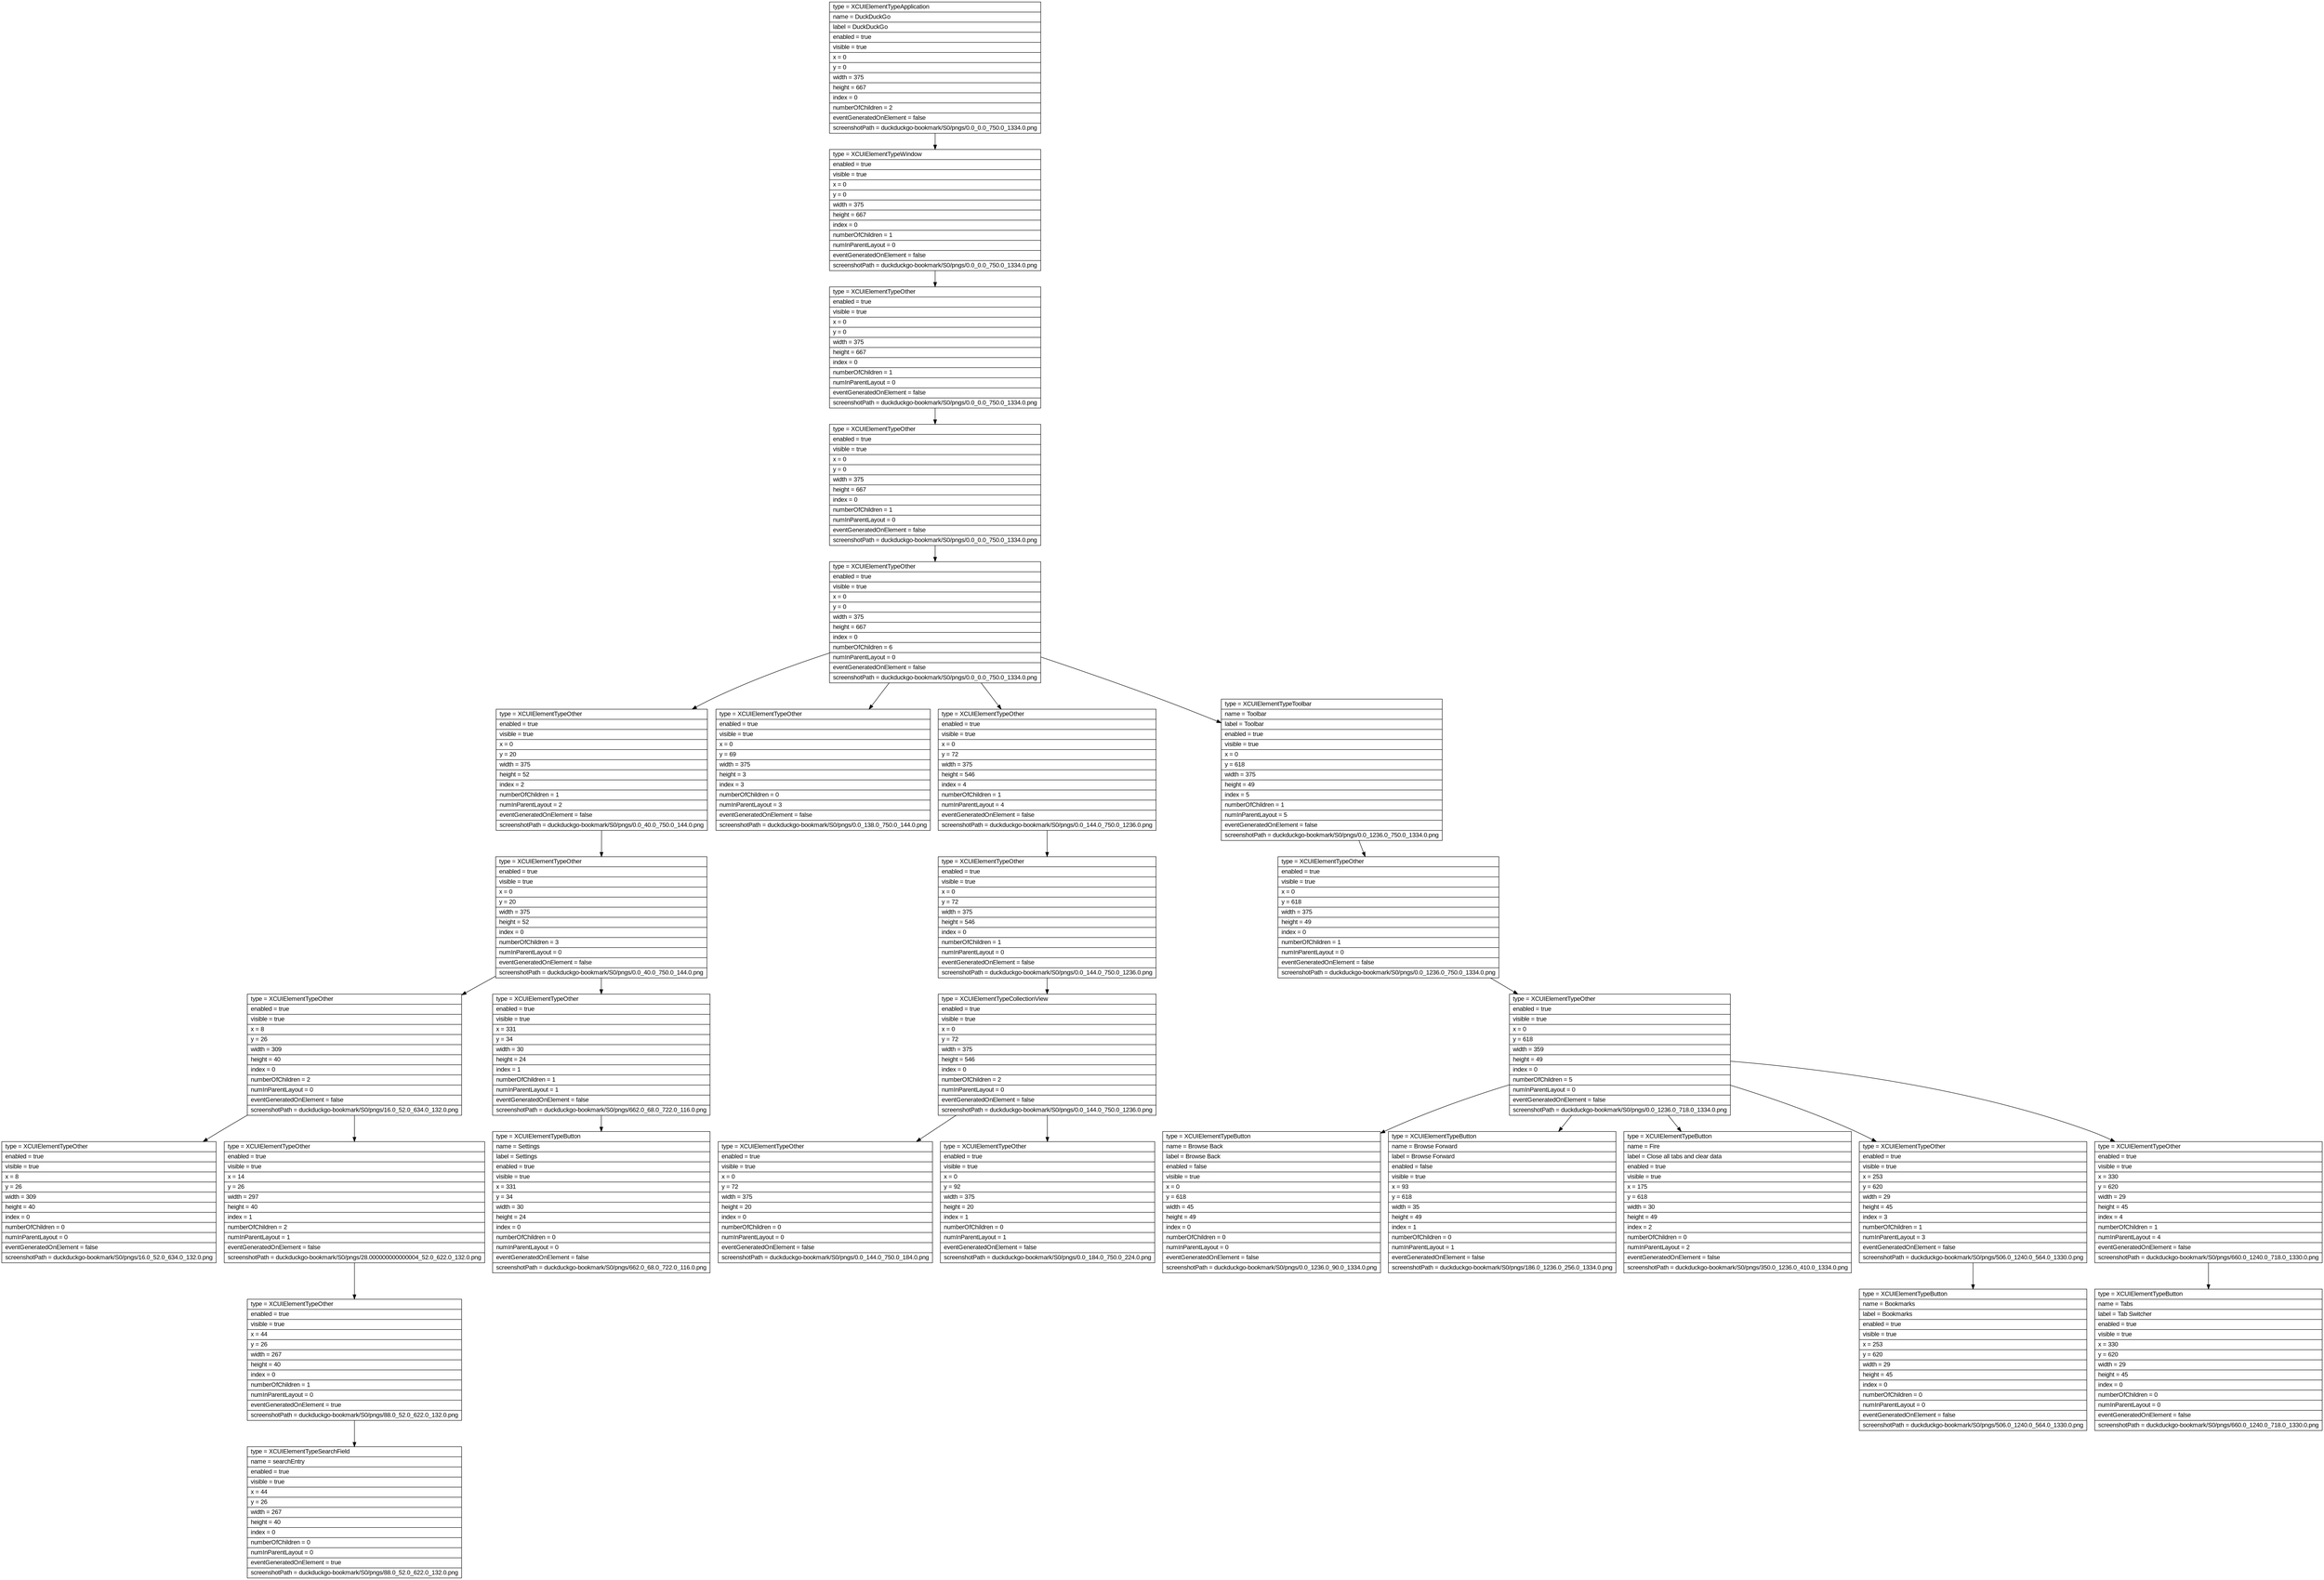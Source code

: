 digraph Layout {

	node [shape=record fontname=Arial];

	0	[label="{type = XCUIElementTypeApplication\l|name = DuckDuckGo\l|label = DuckDuckGo\l|enabled = true\l|visible = true\l|x = 0\l|y = 0\l|width = 375\l|height = 667\l|index = 0\l|numberOfChildren = 2\l|eventGeneratedOnElement = false \l|screenshotPath = duckduckgo-bookmark/S0/pngs/0.0_0.0_750.0_1334.0.png\l}"]
	1	[label="{type = XCUIElementTypeWindow\l|enabled = true\l|visible = true\l|x = 0\l|y = 0\l|width = 375\l|height = 667\l|index = 0\l|numberOfChildren = 1\l|numInParentLayout = 0\l|eventGeneratedOnElement = false \l|screenshotPath = duckduckgo-bookmark/S0/pngs/0.0_0.0_750.0_1334.0.png\l}"]
	2	[label="{type = XCUIElementTypeOther\l|enabled = true\l|visible = true\l|x = 0\l|y = 0\l|width = 375\l|height = 667\l|index = 0\l|numberOfChildren = 1\l|numInParentLayout = 0\l|eventGeneratedOnElement = false \l|screenshotPath = duckduckgo-bookmark/S0/pngs/0.0_0.0_750.0_1334.0.png\l}"]
	3	[label="{type = XCUIElementTypeOther\l|enabled = true\l|visible = true\l|x = 0\l|y = 0\l|width = 375\l|height = 667\l|index = 0\l|numberOfChildren = 1\l|numInParentLayout = 0\l|eventGeneratedOnElement = false \l|screenshotPath = duckduckgo-bookmark/S0/pngs/0.0_0.0_750.0_1334.0.png\l}"]
	4	[label="{type = XCUIElementTypeOther\l|enabled = true\l|visible = true\l|x = 0\l|y = 0\l|width = 375\l|height = 667\l|index = 0\l|numberOfChildren = 6\l|numInParentLayout = 0\l|eventGeneratedOnElement = false \l|screenshotPath = duckduckgo-bookmark/S0/pngs/0.0_0.0_750.0_1334.0.png\l}"]
	5	[label="{type = XCUIElementTypeOther\l|enabled = true\l|visible = true\l|x = 0\l|y = 20\l|width = 375\l|height = 52\l|index = 2\l|numberOfChildren = 1\l|numInParentLayout = 2\l|eventGeneratedOnElement = false \l|screenshotPath = duckduckgo-bookmark/S0/pngs/0.0_40.0_750.0_144.0.png\l}"]
	6	[label="{type = XCUIElementTypeOther\l|enabled = true\l|visible = true\l|x = 0\l|y = 69\l|width = 375\l|height = 3\l|index = 3\l|numberOfChildren = 0\l|numInParentLayout = 3\l|eventGeneratedOnElement = false \l|screenshotPath = duckduckgo-bookmark/S0/pngs/0.0_138.0_750.0_144.0.png\l}"]
	7	[label="{type = XCUIElementTypeOther\l|enabled = true\l|visible = true\l|x = 0\l|y = 72\l|width = 375\l|height = 546\l|index = 4\l|numberOfChildren = 1\l|numInParentLayout = 4\l|eventGeneratedOnElement = false \l|screenshotPath = duckduckgo-bookmark/S0/pngs/0.0_144.0_750.0_1236.0.png\l}"]
	8	[label="{type = XCUIElementTypeToolbar\l|name = Toolbar\l|label = Toolbar\l|enabled = true\l|visible = true\l|x = 0\l|y = 618\l|width = 375\l|height = 49\l|index = 5\l|numberOfChildren = 1\l|numInParentLayout = 5\l|eventGeneratedOnElement = false \l|screenshotPath = duckduckgo-bookmark/S0/pngs/0.0_1236.0_750.0_1334.0.png\l}"]
	9	[label="{type = XCUIElementTypeOther\l|enabled = true\l|visible = true\l|x = 0\l|y = 20\l|width = 375\l|height = 52\l|index = 0\l|numberOfChildren = 3\l|numInParentLayout = 0\l|eventGeneratedOnElement = false \l|screenshotPath = duckduckgo-bookmark/S0/pngs/0.0_40.0_750.0_144.0.png\l}"]
	10	[label="{type = XCUIElementTypeOther\l|enabled = true\l|visible = true\l|x = 0\l|y = 72\l|width = 375\l|height = 546\l|index = 0\l|numberOfChildren = 1\l|numInParentLayout = 0\l|eventGeneratedOnElement = false \l|screenshotPath = duckduckgo-bookmark/S0/pngs/0.0_144.0_750.0_1236.0.png\l}"]
	11	[label="{type = XCUIElementTypeOther\l|enabled = true\l|visible = true\l|x = 0\l|y = 618\l|width = 375\l|height = 49\l|index = 0\l|numberOfChildren = 1\l|numInParentLayout = 0\l|eventGeneratedOnElement = false \l|screenshotPath = duckduckgo-bookmark/S0/pngs/0.0_1236.0_750.0_1334.0.png\l}"]
	12	[label="{type = XCUIElementTypeOther\l|enabled = true\l|visible = true\l|x = 8\l|y = 26\l|width = 309\l|height = 40\l|index = 0\l|numberOfChildren = 2\l|numInParentLayout = 0\l|eventGeneratedOnElement = false \l|screenshotPath = duckduckgo-bookmark/S0/pngs/16.0_52.0_634.0_132.0.png\l}"]
	13	[label="{type = XCUIElementTypeOther\l|enabled = true\l|visible = true\l|x = 331\l|y = 34\l|width = 30\l|height = 24\l|index = 1\l|numberOfChildren = 1\l|numInParentLayout = 1\l|eventGeneratedOnElement = false \l|screenshotPath = duckduckgo-bookmark/S0/pngs/662.0_68.0_722.0_116.0.png\l}"]
	14	[label="{type = XCUIElementTypeCollectionView\l|enabled = true\l|visible = true\l|x = 0\l|y = 72\l|width = 375\l|height = 546\l|index = 0\l|numberOfChildren = 2\l|numInParentLayout = 0\l|eventGeneratedOnElement = false \l|screenshotPath = duckduckgo-bookmark/S0/pngs/0.0_144.0_750.0_1236.0.png\l}"]
	15	[label="{type = XCUIElementTypeOther\l|enabled = true\l|visible = true\l|x = 0\l|y = 618\l|width = 359\l|height = 49\l|index = 0\l|numberOfChildren = 5\l|numInParentLayout = 0\l|eventGeneratedOnElement = false \l|screenshotPath = duckduckgo-bookmark/S0/pngs/0.0_1236.0_718.0_1334.0.png\l}"]
	16	[label="{type = XCUIElementTypeOther\l|enabled = true\l|visible = true\l|x = 8\l|y = 26\l|width = 309\l|height = 40\l|index = 0\l|numberOfChildren = 0\l|numInParentLayout = 0\l|eventGeneratedOnElement = false \l|screenshotPath = duckduckgo-bookmark/S0/pngs/16.0_52.0_634.0_132.0.png\l}"]
	17	[label="{type = XCUIElementTypeOther\l|enabled = true\l|visible = true\l|x = 14\l|y = 26\l|width = 297\l|height = 40\l|index = 1\l|numberOfChildren = 2\l|numInParentLayout = 1\l|eventGeneratedOnElement = false \l|screenshotPath = duckduckgo-bookmark/S0/pngs/28.000000000000004_52.0_622.0_132.0.png\l}"]
	18	[label="{type = XCUIElementTypeButton\l|name = Settings\l|label = Settings\l|enabled = true\l|visible = true\l|x = 331\l|y = 34\l|width = 30\l|height = 24\l|index = 0\l|numberOfChildren = 0\l|numInParentLayout = 0\l|eventGeneratedOnElement = false \l|screenshotPath = duckduckgo-bookmark/S0/pngs/662.0_68.0_722.0_116.0.png\l}"]
	19	[label="{type = XCUIElementTypeOther\l|enabled = true\l|visible = true\l|x = 0\l|y = 72\l|width = 375\l|height = 20\l|index = 0\l|numberOfChildren = 0\l|numInParentLayout = 0\l|eventGeneratedOnElement = false \l|screenshotPath = duckduckgo-bookmark/S0/pngs/0.0_144.0_750.0_184.0.png\l}"]
	20	[label="{type = XCUIElementTypeOther\l|enabled = true\l|visible = true\l|x = 0\l|y = 92\l|width = 375\l|height = 20\l|index = 1\l|numberOfChildren = 0\l|numInParentLayout = 1\l|eventGeneratedOnElement = false \l|screenshotPath = duckduckgo-bookmark/S0/pngs/0.0_184.0_750.0_224.0.png\l}"]
	21	[label="{type = XCUIElementTypeButton\l|name = Browse Back\l|label = Browse Back\l|enabled = false\l|visible = true\l|x = 0\l|y = 618\l|width = 45\l|height = 49\l|index = 0\l|numberOfChildren = 0\l|numInParentLayout = 0\l|eventGeneratedOnElement = false \l|screenshotPath = duckduckgo-bookmark/S0/pngs/0.0_1236.0_90.0_1334.0.png\l}"]
	22	[label="{type = XCUIElementTypeButton\l|name = Browse Forward\l|label = Browse Forward\l|enabled = false\l|visible = true\l|x = 93\l|y = 618\l|width = 35\l|height = 49\l|index = 1\l|numberOfChildren = 0\l|numInParentLayout = 1\l|eventGeneratedOnElement = false \l|screenshotPath = duckduckgo-bookmark/S0/pngs/186.0_1236.0_256.0_1334.0.png\l}"]
	23	[label="{type = XCUIElementTypeButton\l|name = Fire\l|label = Close all tabs and clear data\l|enabled = true\l|visible = true\l|x = 175\l|y = 618\l|width = 30\l|height = 49\l|index = 2\l|numberOfChildren = 0\l|numInParentLayout = 2\l|eventGeneratedOnElement = false \l|screenshotPath = duckduckgo-bookmark/S0/pngs/350.0_1236.0_410.0_1334.0.png\l}"]
	24	[label="{type = XCUIElementTypeOther\l|enabled = true\l|visible = true\l|x = 253\l|y = 620\l|width = 29\l|height = 45\l|index = 3\l|numberOfChildren = 1\l|numInParentLayout = 3\l|eventGeneratedOnElement = false \l|screenshotPath = duckduckgo-bookmark/S0/pngs/506.0_1240.0_564.0_1330.0.png\l}"]
	25	[label="{type = XCUIElementTypeOther\l|enabled = true\l|visible = true\l|x = 330\l|y = 620\l|width = 29\l|height = 45\l|index = 4\l|numberOfChildren = 1\l|numInParentLayout = 4\l|eventGeneratedOnElement = false \l|screenshotPath = duckduckgo-bookmark/S0/pngs/660.0_1240.0_718.0_1330.0.png\l}"]
	26	[label="{type = XCUIElementTypeOther\l|enabled = true\l|visible = true\l|x = 44\l|y = 26\l|width = 267\l|height = 40\l|index = 0\l|numberOfChildren = 1\l|numInParentLayout = 0\l|eventGeneratedOnElement = true \l|screenshotPath = duckduckgo-bookmark/S0/pngs/88.0_52.0_622.0_132.0.png\l}"]
	27	[label="{type = XCUIElementTypeButton\l|name = Bookmarks\l|label = Bookmarks\l|enabled = true\l|visible = true\l|x = 253\l|y = 620\l|width = 29\l|height = 45\l|index = 0\l|numberOfChildren = 0\l|numInParentLayout = 0\l|eventGeneratedOnElement = false \l|screenshotPath = duckduckgo-bookmark/S0/pngs/506.0_1240.0_564.0_1330.0.png\l}"]
	28	[label="{type = XCUIElementTypeButton\l|name = Tabs\l|label = Tab Switcher\l|enabled = true\l|visible = true\l|x = 330\l|y = 620\l|width = 29\l|height = 45\l|index = 0\l|numberOfChildren = 0\l|numInParentLayout = 0\l|eventGeneratedOnElement = false \l|screenshotPath = duckduckgo-bookmark/S0/pngs/660.0_1240.0_718.0_1330.0.png\l}"]
	29	[label="{type = XCUIElementTypeSearchField\l|name = searchEntry\l|enabled = true\l|visible = true\l|x = 44\l|y = 26\l|width = 267\l|height = 40\l|index = 0\l|numberOfChildren = 0\l|numInParentLayout = 0\l|eventGeneratedOnElement = true \l|screenshotPath = duckduckgo-bookmark/S0/pngs/88.0_52.0_622.0_132.0.png\l}"]


	0 -> 1
	1 -> 2
	2 -> 3
	3 -> 4
	4 -> 5
	4 -> 6
	4 -> 7
	4 -> 8
	5 -> 9
	7 -> 10
	8 -> 11
	9 -> 12
	9 -> 13
	10 -> 14
	11 -> 15
	12 -> 16
	12 -> 17
	13 -> 18
	14 -> 19
	14 -> 20
	15 -> 21
	15 -> 22
	15 -> 23
	15 -> 24
	15 -> 25
	17 -> 26
	24 -> 27
	25 -> 28
	26 -> 29


}